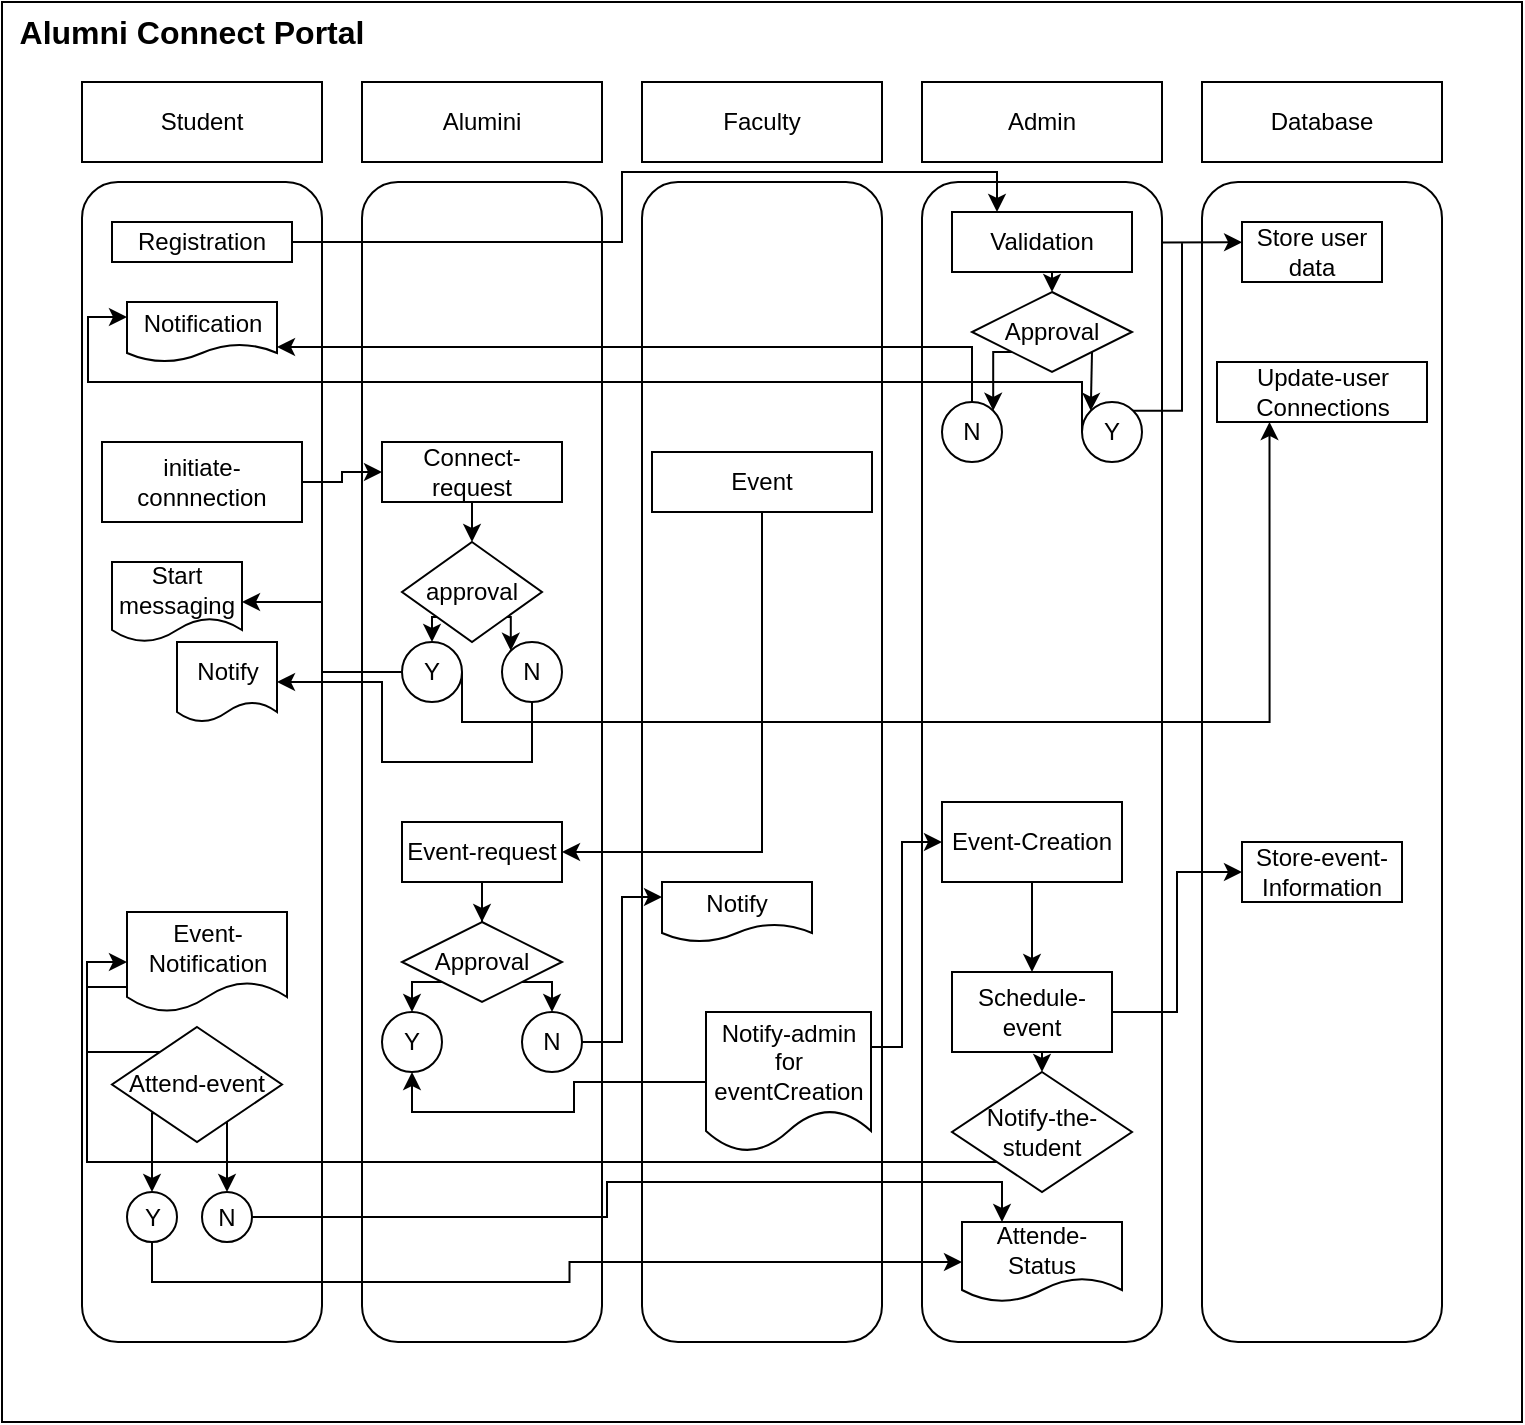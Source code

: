 <mxfile version="26.1.0">
  <diagram id="prtHgNgQTEPvFCAcTncT" name="Page-1">
    <mxGraphModel dx="1313" dy="663" grid="1" gridSize="10" guides="1" tooltips="1" connect="1" arrows="1" fold="1" page="1" pageScale="1" pageWidth="827" pageHeight="1169" math="0" shadow="0">
      <root>
        <mxCell id="0" />
        <mxCell id="1" parent="0" />
        <mxCell id="SSvG26Lt-8TD45aPSzIK-28" value="" style="rounded=0;whiteSpace=wrap;html=1;" parent="1" vertex="1">
          <mxGeometry x="20" y="80" width="760" height="710" as="geometry" />
        </mxCell>
        <mxCell id="SSvG26Lt-8TD45aPSzIK-39" value="Student" style="rounded=0;whiteSpace=wrap;html=1;" parent="1" vertex="1">
          <mxGeometry x="60" y="120" width="120" height="40" as="geometry" />
        </mxCell>
        <mxCell id="SSvG26Lt-8TD45aPSzIK-40" value="" style="rounded=1;whiteSpace=wrap;html=1;" parent="1" vertex="1">
          <mxGeometry x="60" y="170" width="120" height="580" as="geometry" />
        </mxCell>
        <mxCell id="SSvG26Lt-8TD45aPSzIK-41" value="Alumini" style="rounded=0;whiteSpace=wrap;html=1;" parent="1" vertex="1">
          <mxGeometry x="200" y="120" width="120" height="40" as="geometry" />
        </mxCell>
        <mxCell id="SSvG26Lt-8TD45aPSzIK-42" value="" style="rounded=1;whiteSpace=wrap;html=1;" parent="1" vertex="1">
          <mxGeometry x="200" y="170" width="120" height="580" as="geometry" />
        </mxCell>
        <mxCell id="SSvG26Lt-8TD45aPSzIK-43" value="Faculty" style="rounded=0;whiteSpace=wrap;html=1;" parent="1" vertex="1">
          <mxGeometry x="340" y="120" width="120" height="40" as="geometry" />
        </mxCell>
        <mxCell id="SSvG26Lt-8TD45aPSzIK-44" value="" style="rounded=1;whiteSpace=wrap;html=1;" parent="1" vertex="1">
          <mxGeometry x="340" y="170" width="120" height="580" as="geometry" />
        </mxCell>
        <mxCell id="SSvG26Lt-8TD45aPSzIK-45" value="Admin" style="rounded=0;whiteSpace=wrap;html=1;" parent="1" vertex="1">
          <mxGeometry x="480" y="120" width="120" height="40" as="geometry" />
        </mxCell>
        <mxCell id="SSvG26Lt-8TD45aPSzIK-46" value="" style="rounded=1;whiteSpace=wrap;html=1;" parent="1" vertex="1">
          <mxGeometry x="480" y="170" width="120" height="580" as="geometry" />
        </mxCell>
        <mxCell id="SSvG26Lt-8TD45aPSzIK-47" value="Database" style="rounded=0;whiteSpace=wrap;html=1;" parent="1" vertex="1">
          <mxGeometry x="620" y="120" width="120" height="40" as="geometry" />
        </mxCell>
        <mxCell id="SSvG26Lt-8TD45aPSzIK-48" value="" style="rounded=1;whiteSpace=wrap;html=1;" parent="1" vertex="1">
          <mxGeometry x="620" y="170" width="120" height="580" as="geometry" />
        </mxCell>
        <mxCell id="SSvG26Lt-8TD45aPSzIK-57" style="edgeStyle=orthogonalEdgeStyle;rounded=0;orthogonalLoop=1;jettySize=auto;html=1;exitX=1;exitY=0.5;exitDx=0;exitDy=0;entryX=0.25;entryY=0;entryDx=0;entryDy=0;" parent="1" source="SSvG26Lt-8TD45aPSzIK-49" target="SSvG26Lt-8TD45aPSzIK-54" edge="1">
          <mxGeometry relative="1" as="geometry" />
        </mxCell>
        <mxCell id="SSvG26Lt-8TD45aPSzIK-49" value="Registration" style="rounded=0;whiteSpace=wrap;html=1;" parent="1" vertex="1">
          <mxGeometry x="75" y="190" width="90" height="20" as="geometry" />
        </mxCell>
        <mxCell id="SSvG26Lt-8TD45aPSzIK-59" style="edgeStyle=orthogonalEdgeStyle;rounded=0;orthogonalLoop=1;jettySize=auto;html=1;exitX=0.5;exitY=1;exitDx=0;exitDy=0;entryX=0.5;entryY=0;entryDx=0;entryDy=0;" parent="1" source="SSvG26Lt-8TD45aPSzIK-54" target="SSvG26Lt-8TD45aPSzIK-58" edge="1">
          <mxGeometry relative="1" as="geometry" />
        </mxCell>
        <mxCell id="SSvG26Lt-8TD45aPSzIK-54" value="Validation" style="rounded=0;whiteSpace=wrap;html=1;" parent="1" vertex="1">
          <mxGeometry x="495" y="185" width="90" height="30" as="geometry" />
        </mxCell>
        <mxCell id="SSvG26Lt-8TD45aPSzIK-63" style="edgeStyle=orthogonalEdgeStyle;rounded=0;orthogonalLoop=1;jettySize=auto;html=1;exitX=1;exitY=1;exitDx=0;exitDy=0;entryX=0;entryY=0;entryDx=0;entryDy=0;" parent="1" source="SSvG26Lt-8TD45aPSzIK-58" target="SSvG26Lt-8TD45aPSzIK-62" edge="1">
          <mxGeometry relative="1" as="geometry" />
        </mxCell>
        <mxCell id="SSvG26Lt-8TD45aPSzIK-66" style="edgeStyle=orthogonalEdgeStyle;rounded=0;orthogonalLoop=1;jettySize=auto;html=1;exitX=0;exitY=1;exitDx=0;exitDy=0;entryX=1;entryY=0;entryDx=0;entryDy=0;" parent="1" source="SSvG26Lt-8TD45aPSzIK-58" target="SSvG26Lt-8TD45aPSzIK-65" edge="1">
          <mxGeometry relative="1" as="geometry" />
        </mxCell>
        <mxCell id="SSvG26Lt-8TD45aPSzIK-58" value="Approval" style="rhombus;whiteSpace=wrap;html=1;" parent="1" vertex="1">
          <mxGeometry x="505" y="225" width="80" height="40" as="geometry" />
        </mxCell>
        <mxCell id="SSvG26Lt-8TD45aPSzIK-60" value="Store user data" style="rounded=0;whiteSpace=wrap;html=1;" parent="1" vertex="1">
          <mxGeometry x="640" y="190" width="70" height="30" as="geometry" />
        </mxCell>
        <mxCell id="SSvG26Lt-8TD45aPSzIK-72" style="edgeStyle=orthogonalEdgeStyle;rounded=0;orthogonalLoop=1;jettySize=auto;html=1;exitX=0;exitY=0.5;exitDx=0;exitDy=0;entryX=0;entryY=0.25;entryDx=0;entryDy=0;" parent="1" source="SSvG26Lt-8TD45aPSzIK-62" target="SSvG26Lt-8TD45aPSzIK-68" edge="1">
          <mxGeometry relative="1" as="geometry">
            <Array as="points">
              <mxPoint x="560" y="270" />
              <mxPoint x="63" y="270" />
              <mxPoint x="63" y="238" />
            </Array>
          </mxGeometry>
        </mxCell>
        <mxCell id="SSvG26Lt-8TD45aPSzIK-62" value="Y" style="ellipse;whiteSpace=wrap;html=1;aspect=fixed;" parent="1" vertex="1">
          <mxGeometry x="560" y="280" width="30" height="30" as="geometry" />
        </mxCell>
        <mxCell id="SSvG26Lt-8TD45aPSzIK-64" style="edgeStyle=orthogonalEdgeStyle;rounded=0;orthogonalLoop=1;jettySize=auto;html=1;exitX=1;exitY=0;exitDx=0;exitDy=0;entryX=0.167;entryY=0.052;entryDx=0;entryDy=0;entryPerimeter=0;" parent="1" source="SSvG26Lt-8TD45aPSzIK-62" target="SSvG26Lt-8TD45aPSzIK-48" edge="1">
          <mxGeometry relative="1" as="geometry" />
        </mxCell>
        <mxCell id="SSvG26Lt-8TD45aPSzIK-71" style="edgeStyle=orthogonalEdgeStyle;rounded=0;orthogonalLoop=1;jettySize=auto;html=1;exitX=0.5;exitY=0;exitDx=0;exitDy=0;entryX=1;entryY=0.75;entryDx=0;entryDy=0;" parent="1" source="SSvG26Lt-8TD45aPSzIK-65" target="SSvG26Lt-8TD45aPSzIK-68" edge="1">
          <mxGeometry relative="1" as="geometry" />
        </mxCell>
        <mxCell id="SSvG26Lt-8TD45aPSzIK-65" value="N" style="ellipse;whiteSpace=wrap;html=1;aspect=fixed;" parent="1" vertex="1">
          <mxGeometry x="490" y="280" width="30" height="30" as="geometry" />
        </mxCell>
        <mxCell id="SSvG26Lt-8TD45aPSzIK-68" value="Notification" style="shape=document;whiteSpace=wrap;html=1;boundedLbl=1;" parent="1" vertex="1">
          <mxGeometry x="82.5" y="230" width="75" height="30" as="geometry" />
        </mxCell>
        <mxCell id="SSvG26Lt-8TD45aPSzIK-77" style="edgeStyle=orthogonalEdgeStyle;rounded=0;orthogonalLoop=1;jettySize=auto;html=1;exitX=1;exitY=0.5;exitDx=0;exitDy=0;entryX=0;entryY=0.5;entryDx=0;entryDy=0;" parent="1" source="SSvG26Lt-8TD45aPSzIK-75" target="SSvG26Lt-8TD45aPSzIK-76" edge="1">
          <mxGeometry relative="1" as="geometry" />
        </mxCell>
        <mxCell id="SSvG26Lt-8TD45aPSzIK-75" value="initiate-connnection" style="rounded=0;whiteSpace=wrap;html=1;" parent="1" vertex="1">
          <mxGeometry x="70" y="300" width="100" height="40" as="geometry" />
        </mxCell>
        <mxCell id="SSvG26Lt-8TD45aPSzIK-79" style="edgeStyle=orthogonalEdgeStyle;rounded=0;orthogonalLoop=1;jettySize=auto;html=1;exitX=0.5;exitY=1;exitDx=0;exitDy=0;entryX=0.5;entryY=0;entryDx=0;entryDy=0;" parent="1" source="SSvG26Lt-8TD45aPSzIK-76" target="SSvG26Lt-8TD45aPSzIK-78" edge="1">
          <mxGeometry relative="1" as="geometry" />
        </mxCell>
        <mxCell id="SSvG26Lt-8TD45aPSzIK-76" value="Connect-request" style="rounded=0;whiteSpace=wrap;html=1;" parent="1" vertex="1">
          <mxGeometry x="210" y="300" width="90" height="30" as="geometry" />
        </mxCell>
        <mxCell id="SSvG26Lt-8TD45aPSzIK-81" style="edgeStyle=orthogonalEdgeStyle;rounded=0;orthogonalLoop=1;jettySize=auto;html=1;exitX=1;exitY=1;exitDx=0;exitDy=0;entryX=0;entryY=0;entryDx=0;entryDy=0;" parent="1" source="SSvG26Lt-8TD45aPSzIK-78" target="SSvG26Lt-8TD45aPSzIK-80" edge="1">
          <mxGeometry relative="1" as="geometry" />
        </mxCell>
        <mxCell id="SSvG26Lt-8TD45aPSzIK-83" style="edgeStyle=orthogonalEdgeStyle;rounded=0;orthogonalLoop=1;jettySize=auto;html=1;exitX=0;exitY=1;exitDx=0;exitDy=0;entryX=0.5;entryY=0;entryDx=0;entryDy=0;" parent="1" source="SSvG26Lt-8TD45aPSzIK-78" target="SSvG26Lt-8TD45aPSzIK-82" edge="1">
          <mxGeometry relative="1" as="geometry" />
        </mxCell>
        <mxCell id="SSvG26Lt-8TD45aPSzIK-78" value="approval" style="rhombus;whiteSpace=wrap;html=1;" parent="1" vertex="1">
          <mxGeometry x="220" y="350" width="70" height="50" as="geometry" />
        </mxCell>
        <mxCell id="SSvG26Lt-8TD45aPSzIK-87" style="edgeStyle=orthogonalEdgeStyle;rounded=0;orthogonalLoop=1;jettySize=auto;html=1;exitX=0.5;exitY=1;exitDx=0;exitDy=0;entryX=1;entryY=0.5;entryDx=0;entryDy=0;" parent="1" source="SSvG26Lt-8TD45aPSzIK-80" target="SSvG26Lt-8TD45aPSzIK-86" edge="1">
          <mxGeometry relative="1" as="geometry">
            <Array as="points">
              <mxPoint x="285" y="460" />
              <mxPoint x="210" y="460" />
              <mxPoint x="210" y="420" />
            </Array>
          </mxGeometry>
        </mxCell>
        <mxCell id="SSvG26Lt-8TD45aPSzIK-80" value="N" style="ellipse;whiteSpace=wrap;html=1;aspect=fixed;" parent="1" vertex="1">
          <mxGeometry x="270" y="400" width="30" height="30" as="geometry" />
        </mxCell>
        <mxCell id="SSvG26Lt-8TD45aPSzIK-85" style="edgeStyle=orthogonalEdgeStyle;rounded=0;orthogonalLoop=1;jettySize=auto;html=1;exitX=0;exitY=0.5;exitDx=0;exitDy=0;" parent="1" source="SSvG26Lt-8TD45aPSzIK-82" target="SSvG26Lt-8TD45aPSzIK-84" edge="1">
          <mxGeometry relative="1" as="geometry" />
        </mxCell>
        <mxCell id="SSvG26Lt-8TD45aPSzIK-89" style="edgeStyle=orthogonalEdgeStyle;rounded=0;orthogonalLoop=1;jettySize=auto;html=1;exitX=1;exitY=0.5;exitDx=0;exitDy=0;entryX=0.25;entryY=1;entryDx=0;entryDy=0;" parent="1" source="SSvG26Lt-8TD45aPSzIK-82" target="SSvG26Lt-8TD45aPSzIK-88" edge="1">
          <mxGeometry relative="1" as="geometry">
            <Array as="points">
              <mxPoint x="250" y="440" />
              <mxPoint x="654" y="440" />
            </Array>
          </mxGeometry>
        </mxCell>
        <mxCell id="SSvG26Lt-8TD45aPSzIK-82" value="Y" style="ellipse;whiteSpace=wrap;html=1;aspect=fixed;" parent="1" vertex="1">
          <mxGeometry x="220" y="400" width="30" height="30" as="geometry" />
        </mxCell>
        <mxCell id="SSvG26Lt-8TD45aPSzIK-84" value="Start messaging" style="shape=document;whiteSpace=wrap;html=1;boundedLbl=1;" parent="1" vertex="1">
          <mxGeometry x="75" y="360" width="65" height="40" as="geometry" />
        </mxCell>
        <mxCell id="SSvG26Lt-8TD45aPSzIK-86" value="Notify" style="shape=document;whiteSpace=wrap;html=1;boundedLbl=1;size=0.25;" parent="1" vertex="1">
          <mxGeometry x="107.5" y="400" width="50" height="40" as="geometry" />
        </mxCell>
        <mxCell id="SSvG26Lt-8TD45aPSzIK-88" value="Update-user&lt;br&gt;&lt;div&gt;Connections&lt;/div&gt;" style="rounded=0;whiteSpace=wrap;html=1;" parent="1" vertex="1">
          <mxGeometry x="627.5" y="260" width="105" height="30" as="geometry" />
        </mxCell>
        <mxCell id="SSvG26Lt-8TD45aPSzIK-93" style="edgeStyle=orthogonalEdgeStyle;rounded=0;orthogonalLoop=1;jettySize=auto;html=1;exitX=0.5;exitY=1;exitDx=0;exitDy=0;entryX=1;entryY=0.5;entryDx=0;entryDy=0;" parent="1" source="SSvG26Lt-8TD45aPSzIK-90" target="SSvG26Lt-8TD45aPSzIK-91" edge="1">
          <mxGeometry relative="1" as="geometry" />
        </mxCell>
        <mxCell id="SSvG26Lt-8TD45aPSzIK-90" value="Event" style="rounded=0;whiteSpace=wrap;html=1;" parent="1" vertex="1">
          <mxGeometry x="345" y="305" width="110" height="30" as="geometry" />
        </mxCell>
        <mxCell id="SSvG26Lt-8TD45aPSzIK-94" style="edgeStyle=orthogonalEdgeStyle;rounded=0;orthogonalLoop=1;jettySize=auto;html=1;exitX=0.5;exitY=1;exitDx=0;exitDy=0;" parent="1" source="SSvG26Lt-8TD45aPSzIK-91" target="SSvG26Lt-8TD45aPSzIK-92" edge="1">
          <mxGeometry relative="1" as="geometry" />
        </mxCell>
        <mxCell id="SSvG26Lt-8TD45aPSzIK-91" value="Event-request" style="rounded=0;whiteSpace=wrap;html=1;" parent="1" vertex="1">
          <mxGeometry x="220" y="490" width="80" height="30" as="geometry" />
        </mxCell>
        <mxCell id="SSvG26Lt-8TD45aPSzIK-96" style="edgeStyle=orthogonalEdgeStyle;rounded=0;orthogonalLoop=1;jettySize=auto;html=1;exitX=0;exitY=1;exitDx=0;exitDy=0;entryX=0.5;entryY=0;entryDx=0;entryDy=0;" parent="1" source="SSvG26Lt-8TD45aPSzIK-92" target="SSvG26Lt-8TD45aPSzIK-95" edge="1">
          <mxGeometry relative="1" as="geometry" />
        </mxCell>
        <mxCell id="SSvG26Lt-8TD45aPSzIK-98" style="edgeStyle=orthogonalEdgeStyle;rounded=0;orthogonalLoop=1;jettySize=auto;html=1;exitX=1;exitY=1;exitDx=0;exitDy=0;entryX=0.5;entryY=0;entryDx=0;entryDy=0;" parent="1" source="SSvG26Lt-8TD45aPSzIK-92" target="SSvG26Lt-8TD45aPSzIK-97" edge="1">
          <mxGeometry relative="1" as="geometry" />
        </mxCell>
        <mxCell id="SSvG26Lt-8TD45aPSzIK-92" value="Approval" style="rhombus;whiteSpace=wrap;html=1;" parent="1" vertex="1">
          <mxGeometry x="220" y="540" width="80" height="40" as="geometry" />
        </mxCell>
        <mxCell id="SSvG26Lt-8TD45aPSzIK-95" value="Y" style="ellipse;whiteSpace=wrap;html=1;aspect=fixed;" parent="1" vertex="1">
          <mxGeometry x="210" y="585" width="30" height="30" as="geometry" />
        </mxCell>
        <mxCell id="SSvG26Lt-8TD45aPSzIK-100" style="edgeStyle=orthogonalEdgeStyle;rounded=0;orthogonalLoop=1;jettySize=auto;html=1;exitX=1;exitY=0.5;exitDx=0;exitDy=0;entryX=0;entryY=0.25;entryDx=0;entryDy=0;" parent="1" source="SSvG26Lt-8TD45aPSzIK-97" target="SSvG26Lt-8TD45aPSzIK-99" edge="1">
          <mxGeometry relative="1" as="geometry" />
        </mxCell>
        <mxCell id="SSvG26Lt-8TD45aPSzIK-97" value="N" style="ellipse;whiteSpace=wrap;html=1;aspect=fixed;" parent="1" vertex="1">
          <mxGeometry x="280" y="585" width="30" height="30" as="geometry" />
        </mxCell>
        <mxCell id="SSvG26Lt-8TD45aPSzIK-99" value="Notify" style="shape=document;whiteSpace=wrap;html=1;boundedLbl=1;" parent="1" vertex="1">
          <mxGeometry x="350" y="520" width="75" height="30" as="geometry" />
        </mxCell>
        <mxCell id="SSvG26Lt-8TD45aPSzIK-103" style="edgeStyle=orthogonalEdgeStyle;rounded=0;orthogonalLoop=1;jettySize=auto;html=1;exitX=0;exitY=0.5;exitDx=0;exitDy=0;entryX=0.5;entryY=1;entryDx=0;entryDy=0;" parent="1" source="SSvG26Lt-8TD45aPSzIK-101" target="SSvG26Lt-8TD45aPSzIK-95" edge="1">
          <mxGeometry relative="1" as="geometry" />
        </mxCell>
        <mxCell id="SSvG26Lt-8TD45aPSzIK-105" style="edgeStyle=orthogonalEdgeStyle;rounded=0;orthogonalLoop=1;jettySize=auto;html=1;exitX=1;exitY=0.25;exitDx=0;exitDy=0;entryX=0;entryY=0.5;entryDx=0;entryDy=0;" parent="1" source="SSvG26Lt-8TD45aPSzIK-101" target="SSvG26Lt-8TD45aPSzIK-104" edge="1">
          <mxGeometry relative="1" as="geometry">
            <Array as="points">
              <mxPoint x="470" y="603" />
              <mxPoint x="470" y="500" />
            </Array>
          </mxGeometry>
        </mxCell>
        <mxCell id="SSvG26Lt-8TD45aPSzIK-101" value="&lt;div&gt;Notify-admin&lt;/div&gt;&lt;div&gt;for eventCreation&lt;/div&gt;" style="shape=document;whiteSpace=wrap;html=1;boundedLbl=1;" parent="1" vertex="1">
          <mxGeometry x="372" y="585" width="82.5" height="70" as="geometry" />
        </mxCell>
        <mxCell id="SSvG26Lt-8TD45aPSzIK-109" style="edgeStyle=orthogonalEdgeStyle;rounded=0;orthogonalLoop=1;jettySize=auto;html=1;exitX=0.5;exitY=1;exitDx=0;exitDy=0;entryX=0.5;entryY=0;entryDx=0;entryDy=0;" parent="1" source="SSvG26Lt-8TD45aPSzIK-104" target="SSvG26Lt-8TD45aPSzIK-108" edge="1">
          <mxGeometry relative="1" as="geometry" />
        </mxCell>
        <mxCell id="SSvG26Lt-8TD45aPSzIK-104" value="Event-Creation" style="rounded=0;whiteSpace=wrap;html=1;" parent="1" vertex="1">
          <mxGeometry x="490" y="480" width="90" height="40" as="geometry" />
        </mxCell>
        <mxCell id="SSvG26Lt-8TD45aPSzIK-111" style="edgeStyle=orthogonalEdgeStyle;rounded=0;orthogonalLoop=1;jettySize=auto;html=1;exitX=1;exitY=0.5;exitDx=0;exitDy=0;entryX=0;entryY=0.5;entryDx=0;entryDy=0;" parent="1" source="SSvG26Lt-8TD45aPSzIK-108" target="SSvG26Lt-8TD45aPSzIK-110" edge="1">
          <mxGeometry relative="1" as="geometry" />
        </mxCell>
        <mxCell id="SSvG26Lt-8TD45aPSzIK-124" style="edgeStyle=orthogonalEdgeStyle;rounded=0;orthogonalLoop=1;jettySize=auto;html=1;exitX=0.5;exitY=1;exitDx=0;exitDy=0;entryX=0.5;entryY=0;entryDx=0;entryDy=0;" parent="1" source="SSvG26Lt-8TD45aPSzIK-108" target="SSvG26Lt-8TD45aPSzIK-112" edge="1">
          <mxGeometry relative="1" as="geometry" />
        </mxCell>
        <mxCell id="SSvG26Lt-8TD45aPSzIK-108" value="Schedule-event" style="rounded=0;whiteSpace=wrap;html=1;" parent="1" vertex="1">
          <mxGeometry x="495" y="565" width="80" height="40" as="geometry" />
        </mxCell>
        <mxCell id="SSvG26Lt-8TD45aPSzIK-110" value="Store-event-Information" style="rounded=0;whiteSpace=wrap;html=1;" parent="1" vertex="1">
          <mxGeometry x="640" y="500" width="80" height="30" as="geometry" />
        </mxCell>
        <mxCell id="SSvG26Lt-8TD45aPSzIK-117" style="edgeStyle=orthogonalEdgeStyle;rounded=0;orthogonalLoop=1;jettySize=auto;html=1;exitX=0;exitY=1;exitDx=0;exitDy=0;entryX=0;entryY=0.5;entryDx=0;entryDy=0;" parent="1" source="SSvG26Lt-8TD45aPSzIK-112" target="SSvG26Lt-8TD45aPSzIK-116" edge="1">
          <mxGeometry relative="1" as="geometry" />
        </mxCell>
        <mxCell id="SSvG26Lt-8TD45aPSzIK-112" value="Notify-the-student" style="rhombus;whiteSpace=wrap;html=1;" parent="1" vertex="1">
          <mxGeometry x="495" y="615" width="90" height="60" as="geometry" />
        </mxCell>
        <mxCell id="SSvG26Lt-8TD45aPSzIK-119" style="edgeStyle=orthogonalEdgeStyle;rounded=0;orthogonalLoop=1;jettySize=auto;html=1;exitX=0;exitY=0.75;exitDx=0;exitDy=0;entryX=0.5;entryY=0;entryDx=0;entryDy=0;" parent="1" source="SSvG26Lt-8TD45aPSzIK-116" target="SSvG26Lt-8TD45aPSzIK-118" edge="1">
          <mxGeometry relative="1" as="geometry" />
        </mxCell>
        <mxCell id="SSvG26Lt-8TD45aPSzIK-116" value="Event-Notification" style="shape=document;whiteSpace=wrap;html=1;boundedLbl=1;" parent="1" vertex="1">
          <mxGeometry x="82.5" y="535" width="80" height="50" as="geometry" />
        </mxCell>
        <mxCell id="SSvG26Lt-8TD45aPSzIK-122" style="edgeStyle=orthogonalEdgeStyle;rounded=0;orthogonalLoop=1;jettySize=auto;html=1;exitX=0;exitY=1;exitDx=0;exitDy=0;entryX=0.5;entryY=0;entryDx=0;entryDy=0;" parent="1" source="SSvG26Lt-8TD45aPSzIK-118" target="SSvG26Lt-8TD45aPSzIK-120" edge="1">
          <mxGeometry relative="1" as="geometry" />
        </mxCell>
        <mxCell id="SSvG26Lt-8TD45aPSzIK-123" style="edgeStyle=orthogonalEdgeStyle;rounded=0;orthogonalLoop=1;jettySize=auto;html=1;exitX=1;exitY=1;exitDx=0;exitDy=0;entryX=0.5;entryY=0;entryDx=0;entryDy=0;" parent="1" source="SSvG26Lt-8TD45aPSzIK-118" target="SSvG26Lt-8TD45aPSzIK-121" edge="1">
          <mxGeometry relative="1" as="geometry" />
        </mxCell>
        <mxCell id="SSvG26Lt-8TD45aPSzIK-118" value="Attend-event" style="rhombus;whiteSpace=wrap;html=1;" parent="1" vertex="1">
          <mxGeometry x="75" y="592.5" width="85" height="57.5" as="geometry" />
        </mxCell>
        <mxCell id="SSvG26Lt-8TD45aPSzIK-128" style="edgeStyle=orthogonalEdgeStyle;rounded=0;orthogonalLoop=1;jettySize=auto;html=1;exitX=0.5;exitY=1;exitDx=0;exitDy=0;entryX=0;entryY=0.5;entryDx=0;entryDy=0;" parent="1" source="SSvG26Lt-8TD45aPSzIK-120" target="SSvG26Lt-8TD45aPSzIK-127" edge="1">
          <mxGeometry relative="1" as="geometry" />
        </mxCell>
        <mxCell id="SSvG26Lt-8TD45aPSzIK-120" value="Y" style="ellipse;whiteSpace=wrap;html=1;aspect=fixed;" parent="1" vertex="1">
          <mxGeometry x="82.5" y="675" width="25" height="25" as="geometry" />
        </mxCell>
        <mxCell id="SSvG26Lt-8TD45aPSzIK-129" style="edgeStyle=orthogonalEdgeStyle;rounded=0;orthogonalLoop=1;jettySize=auto;html=1;exitX=1;exitY=0.5;exitDx=0;exitDy=0;entryX=0.25;entryY=0;entryDx=0;entryDy=0;" parent="1" source="SSvG26Lt-8TD45aPSzIK-121" target="SSvG26Lt-8TD45aPSzIK-127" edge="1">
          <mxGeometry relative="1" as="geometry" />
        </mxCell>
        <mxCell id="SSvG26Lt-8TD45aPSzIK-121" value="N" style="ellipse;whiteSpace=wrap;html=1;aspect=fixed;" parent="1" vertex="1">
          <mxGeometry x="120" y="675" width="25" height="25" as="geometry" />
        </mxCell>
        <mxCell id="SSvG26Lt-8TD45aPSzIK-127" value="Attende-Status" style="shape=document;whiteSpace=wrap;html=1;boundedLbl=1;" parent="1" vertex="1">
          <mxGeometry x="500" y="690" width="80" height="40" as="geometry" />
        </mxCell>
        <mxCell id="K4_qf6FZjgHH7FDx1nWu-1" value="Alumni Connect Portal" style="text;html=1;align=center;verticalAlign=middle;whiteSpace=wrap;rounded=0;fontStyle=1;fontSize=16;labelBorderColor=none;textShadow=0;" vertex="1" parent="1">
          <mxGeometry x="20" y="80" width="190" height="30" as="geometry" />
        </mxCell>
      </root>
    </mxGraphModel>
  </diagram>
</mxfile>
